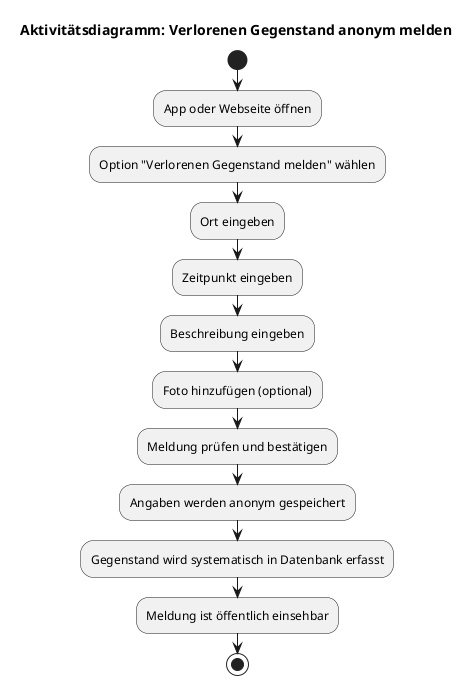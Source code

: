 @startuml
title Aktivitätsdiagramm: Verlorenen Gegenstand anonym melden

start

:App oder Webseite öffnen;
:Option "Verlorenen Gegenstand melden" wählen;

:Ort eingeben;
:Zeitpunkt eingeben;
:Beschreibung eingeben;
:Foto hinzufügen (optional);

:Meldung prüfen und bestätigen;
:Angaben werden anonym gespeichert;
:Gegenstand wird systematisch in Datenbank erfasst;
:Meldung ist öffentlich einsehbar;

stop
@enduml
